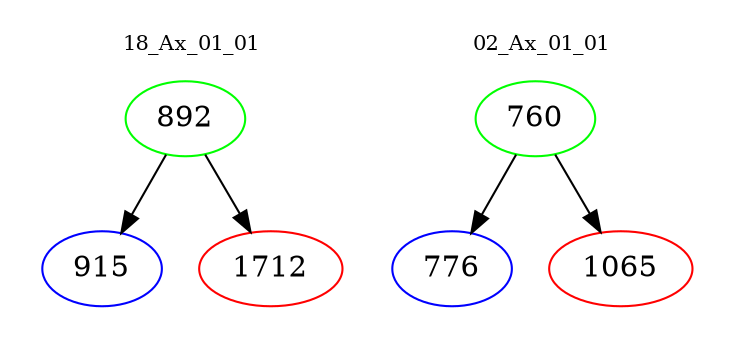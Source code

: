 digraph{
subgraph cluster_0 {
color = white
label = "18_Ax_01_01";
fontsize=10;
T0_892 [label="892", color="green"]
T0_892 -> T0_915 [color="black"]
T0_915 [label="915", color="blue"]
T0_892 -> T0_1712 [color="black"]
T0_1712 [label="1712", color="red"]
}
subgraph cluster_1 {
color = white
label = "02_Ax_01_01";
fontsize=10;
T1_760 [label="760", color="green"]
T1_760 -> T1_776 [color="black"]
T1_776 [label="776", color="blue"]
T1_760 -> T1_1065 [color="black"]
T1_1065 [label="1065", color="red"]
}
}
